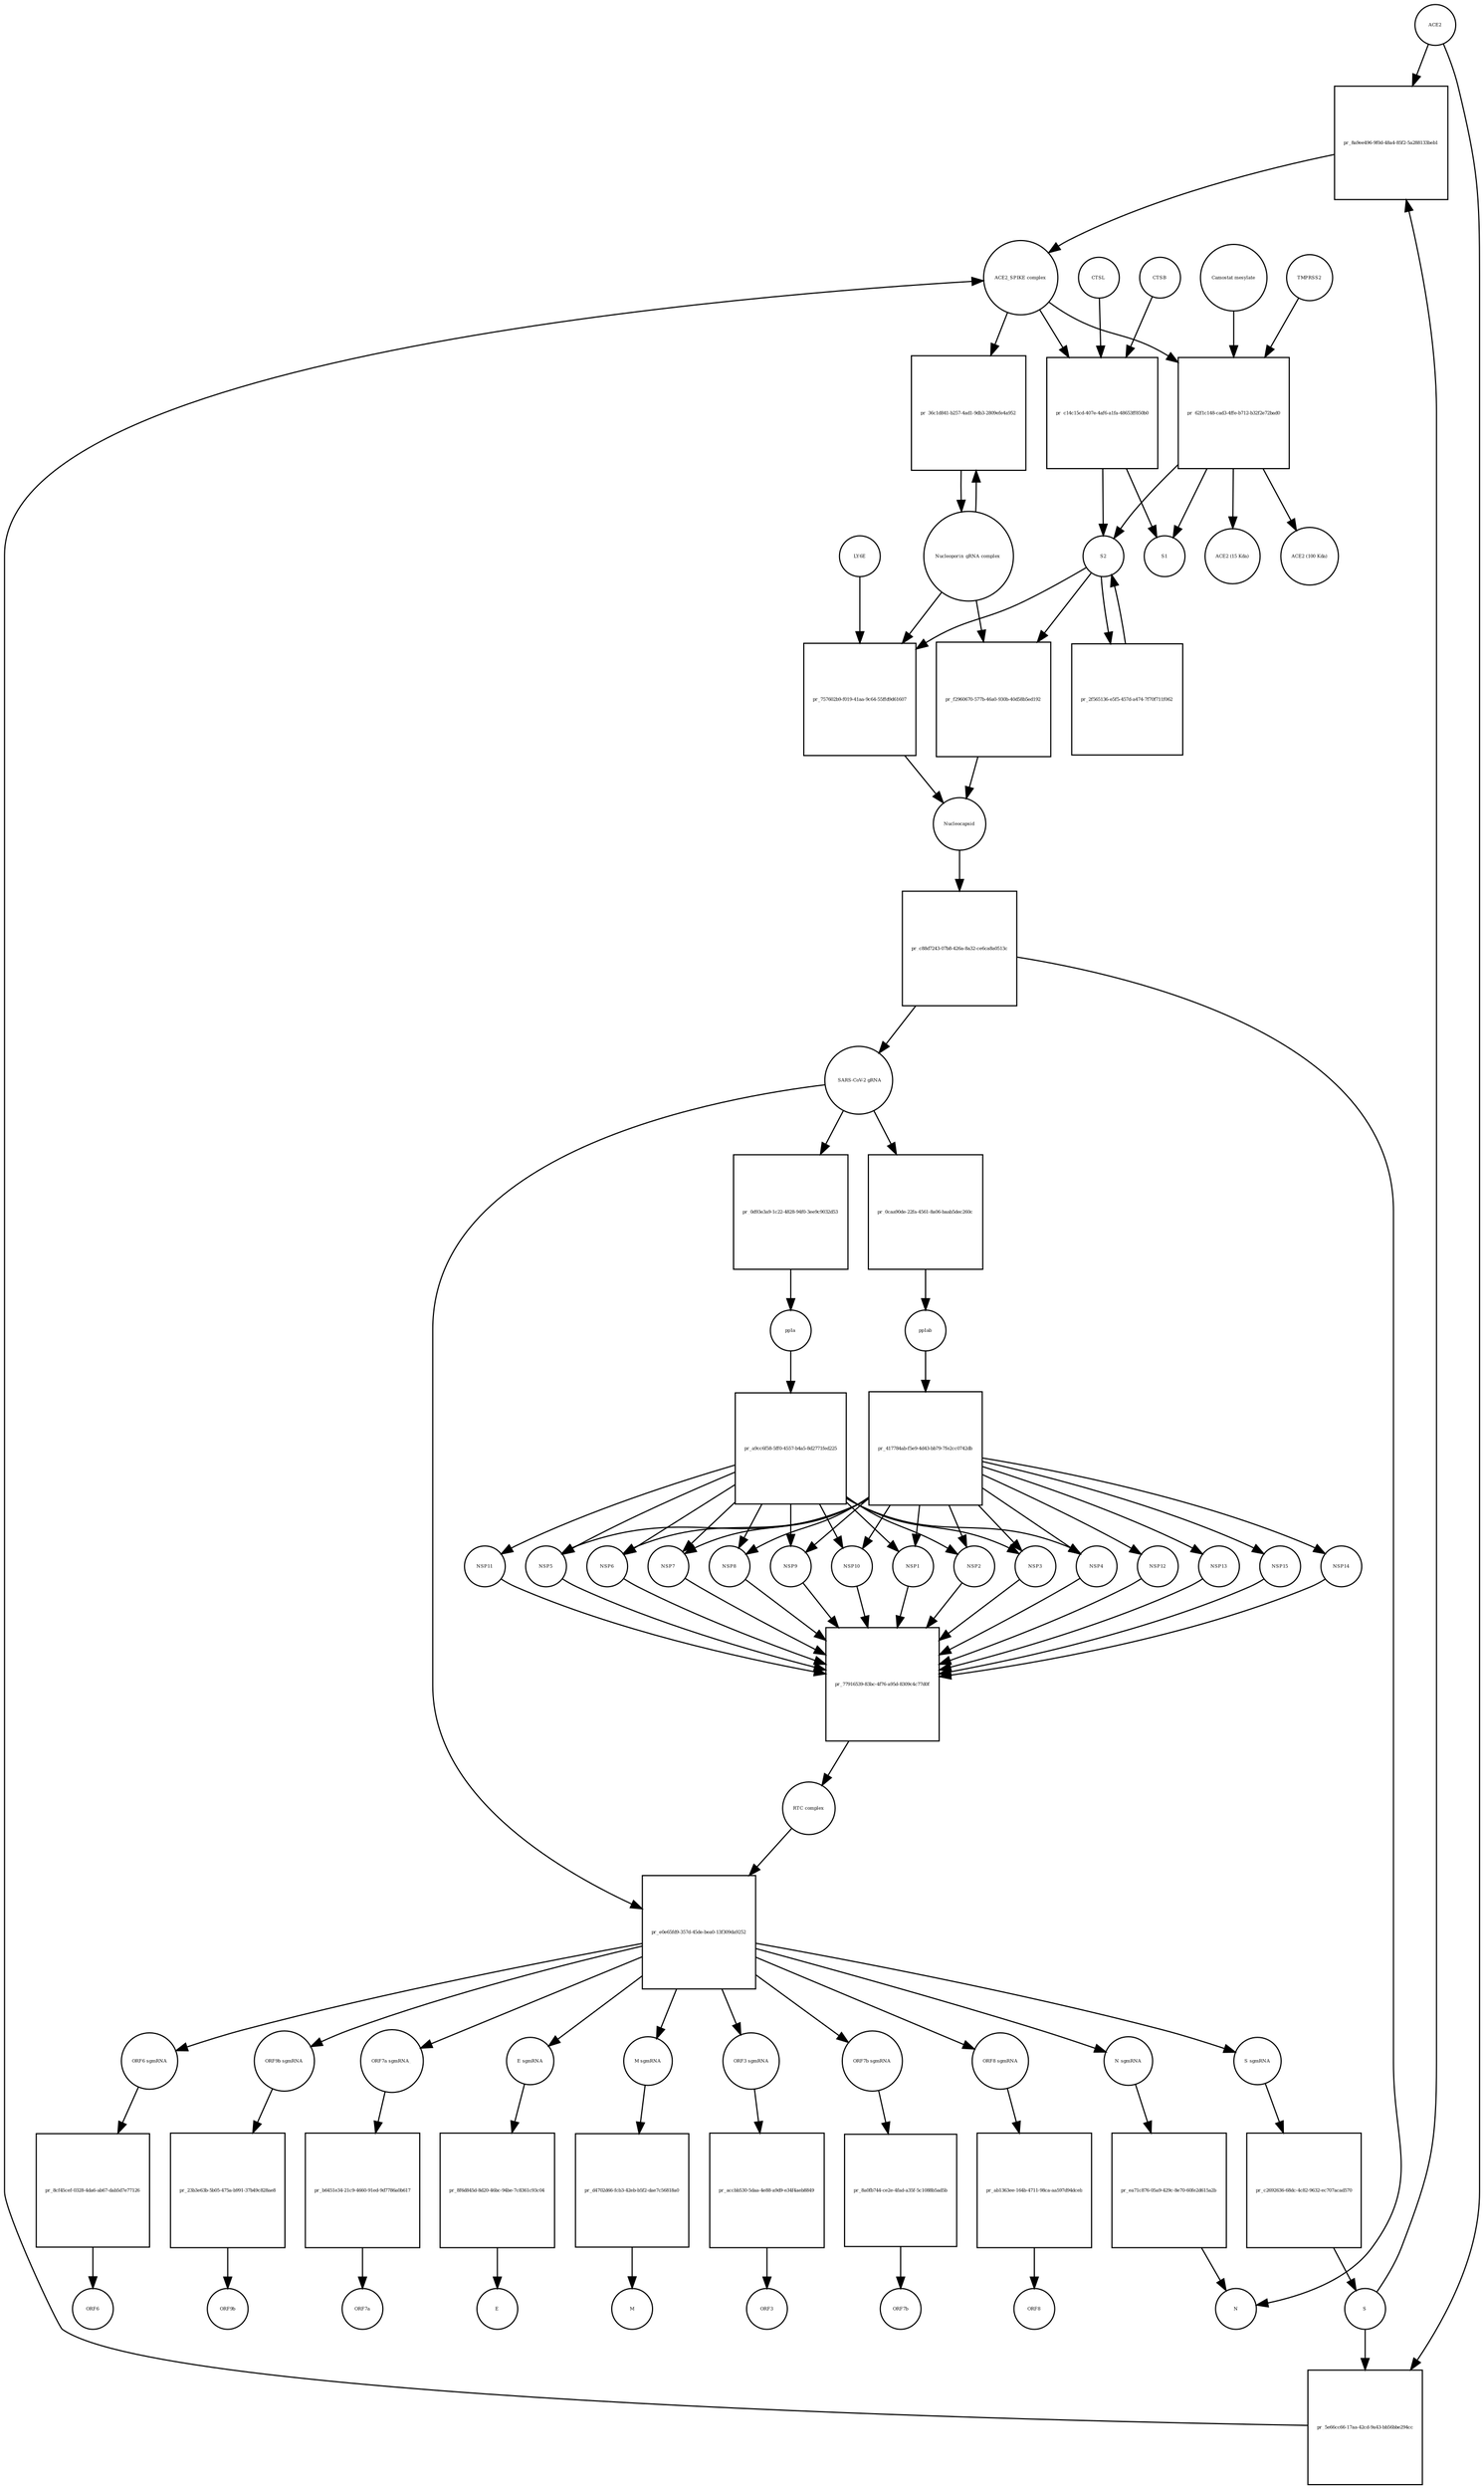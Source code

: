 strict digraph  {
ACE2 [annotation="", bipartite=0, cls=macromolecule, fontsize=4, label=ACE2, shape=circle];
"pr_8a9ee496-9f0d-48a4-85f2-5a288133beb1" [annotation="", bipartite=1, cls=process, fontsize=4, label="pr_8a9ee496-9f0d-48a4-85f2-5a288133beb1", shape=square];
"ACE2_SPIKE complex" [annotation="", bipartite=0, cls=complex, fontsize=4, label="ACE2_SPIKE complex", shape=circle];
S [annotation="", bipartite=0, cls=macromolecule, fontsize=4, label=S, shape=circle];
"Nucleoporin_gRNA complex " [annotation="", bipartite=0, cls=complex, fontsize=4, label="Nucleoporin_gRNA complex ", shape=circle];
"pr_36c1d841-b257-4ad1-9db3-2809efe4a952" [annotation="", bipartite=1, cls=process, fontsize=4, label="pr_36c1d841-b257-4ad1-9db3-2809efe4a952", shape=square];
"pr_c14c15cd-407e-4af6-a1fa-48653ff850b0" [annotation="", bipartite=1, cls=process, fontsize=4, label="pr_c14c15cd-407e-4af6-a1fa-48653ff850b0", shape=square];
S2 [annotation="", bipartite=0, cls=macromolecule, fontsize=4, label=S2, shape=circle];
CTSB [annotation="", bipartite=0, cls=macromolecule, fontsize=4, label=CTSB, shape=circle];
CTSL [annotation="", bipartite=0, cls=macromolecule, fontsize=4, label=CTSL, shape=circle];
S1 [annotation="", bipartite=0, cls=macromolecule, fontsize=4, label=S1, shape=circle];
"pr_62f1c148-cad3-4ffe-b712-b32f2e72bad0" [annotation="", bipartite=1, cls=process, fontsize=4, label="pr_62f1c148-cad3-4ffe-b712-b32f2e72bad0", shape=square];
TMPRSS2 [annotation="", bipartite=0, cls=macromolecule, fontsize=4, label=TMPRSS2, shape=circle];
"Camostat mesylate" [annotation="urn_miriam_pubchem.compound_2536", bipartite=0, cls="simple chemical", fontsize=4, label="Camostat mesylate", shape=circle];
"ACE2 (15 Kda)" [annotation="", bipartite=0, cls=macromolecule, fontsize=4, label="ACE2 (15 Kda)", shape=circle];
"ACE2 (100 Kda)" [annotation="", bipartite=0, cls=macromolecule, fontsize=4, label="ACE2 (100 Kda)", shape=circle];
"pr_5e66cc66-17aa-42cd-9a43-bb56bbe294cc" [annotation="", bipartite=1, cls=process, fontsize=4, label="pr_5e66cc66-17aa-42cd-9a43-bb56bbe294cc", shape=square];
"pr_757602b9-f019-41aa-9c64-55ffd9d61607" [annotation="", bipartite=1, cls=process, fontsize=4, label="pr_757602b9-f019-41aa-9c64-55ffd9d61607", shape=square];
Nucleocapsid [annotation="", bipartite=0, cls=complex, fontsize=4, label=Nucleocapsid, shape=circle];
LY6E [annotation="", bipartite=0, cls=macromolecule, fontsize=4, label=LY6E, shape=circle];
"pr_2f565136-e5f5-457d-a474-7f70f711f062" [annotation="", bipartite=1, cls=process, fontsize=4, label="pr_2f565136-e5f5-457d-a474-7f70f711f062", shape=square];
"pr_f2960670-577b-46a0-930b-40d58b5ed192" [annotation="", bipartite=1, cls=process, fontsize=4, label="pr_f2960670-577b-46a0-930b-40d58b5ed192", shape=square];
" SARS-CoV-2 gRNA" [annotation="", bipartite=0, cls="nucleic acid feature", fontsize=4, label=" SARS-CoV-2 gRNA", shape=circle];
"pr_0caa90de-22fa-4561-8a06-baab5dec260c" [annotation="", bipartite=1, cls=process, fontsize=4, label="pr_0caa90de-22fa-4561-8a06-baab5dec260c", shape=square];
pp1ab [annotation="", bipartite=0, cls=macromolecule, fontsize=4, label=pp1ab, shape=circle];
"pr_c88d7243-07b8-426a-8a32-ce6ca8a0513c" [annotation="", bipartite=1, cls=process, fontsize=4, label="pr_c88d7243-07b8-426a-8a32-ce6ca8a0513c", shape=square];
N [annotation="", bipartite=0, cls=macromolecule, fontsize=4, label=N, shape=circle];
"pr_e0e65fd9-357d-45de-bea0-13f309da9252" [annotation="", bipartite=1, cls=process, fontsize=4, label="pr_e0e65fd9-357d-45de-bea0-13f309da9252", shape=square];
"ORF7a sgmRNA_" [annotation="", bipartite=0, cls="nucleic acid feature", fontsize=4, label="ORF7a sgmRNA_", shape=circle];
"RTC complex" [annotation="", bipartite=0, cls=complex, fontsize=4, label="RTC complex", shape=circle];
"S sgmRNA" [annotation="", bipartite=0, cls="nucleic acid feature", fontsize=4, label="S sgmRNA", shape=circle];
"E sgmRNA" [annotation="", bipartite=0, cls="nucleic acid feature", fontsize=4, label="E sgmRNA", shape=circle];
"M sgmRNA" [annotation="", bipartite=0, cls="nucleic acid feature", fontsize=4, label="M sgmRNA", shape=circle];
"ORF3 sgmRNA" [annotation="", bipartite=0, cls="nucleic acid feature", fontsize=4, label="ORF3 sgmRNA", shape=circle];
"ORF7b sgmRNA" [annotation="", bipartite=0, cls="nucleic acid feature", fontsize=4, label="ORF7b sgmRNA", shape=circle];
"ORF8 sgmRNA" [annotation="", bipartite=0, cls="nucleic acid feature", fontsize=4, label="ORF8 sgmRNA", shape=circle];
"ORF6 sgmRNA" [annotation="", bipartite=0, cls="nucleic acid feature", fontsize=4, label="ORF6 sgmRNA", shape=circle];
"ORF9b sgmRNA" [annotation="", bipartite=0, cls="nucleic acid feature", fontsize=4, label="ORF9b sgmRNA", shape=circle];
"N sgmRNA" [annotation="", bipartite=0, cls="nucleic acid feature", fontsize=4, label="N sgmRNA", shape=circle];
"pr_c2692636-68dc-4c82-9632-ec707acad570" [annotation="", bipartite=1, cls=process, fontsize=4, label="pr_c2692636-68dc-4c82-9632-ec707acad570", shape=square];
"pr_8f6d845d-8d20-46bc-94be-7c8361c93c04" [annotation="", bipartite=1, cls=process, fontsize=4, label="pr_8f6d845d-8d20-46bc-94be-7c8361c93c04", shape=square];
E [annotation="", bipartite=0, cls=macromolecule, fontsize=4, label=E, shape=circle];
"pr_d4702d66-fcb3-42eb-b5f2-dae7c56818a0" [annotation="", bipartite=1, cls=process, fontsize=4, label="pr_d4702d66-fcb3-42eb-b5f2-dae7c56818a0", shape=square];
M [annotation="", bipartite=0, cls=macromolecule, fontsize=4, label=M, shape=circle];
"pr_ea71c876-05a9-429c-8e70-60fe2d615a2b" [annotation="", bipartite=1, cls=process, fontsize=4, label="pr_ea71c876-05a9-429c-8e70-60fe2d615a2b", shape=square];
"pr_accbb530-5daa-4e88-a9d9-e34f4aeb8849" [annotation="", bipartite=1, cls=process, fontsize=4, label="pr_accbb530-5daa-4e88-a9d9-e34f4aeb8849", shape=square];
ORF3 [annotation="", bipartite=0, cls=macromolecule, fontsize=4, label=ORF3, shape=circle];
"pr_b6451e34-21c9-4660-91ed-9d7786a0b617" [annotation="", bipartite=1, cls=process, fontsize=4, label="pr_b6451e34-21c9-4660-91ed-9d7786a0b617", shape=square];
ORF7a [annotation="", bipartite=0, cls=macromolecule, fontsize=4, label=ORF7a, shape=circle];
"pr_8a0fb744-ce2e-4fad-a35f-5c1088b5ad5b" [annotation="", bipartite=1, cls=process, fontsize=4, label="pr_8a0fb744-ce2e-4fad-a35f-5c1088b5ad5b", shape=square];
ORF7b [annotation="", bipartite=0, cls=macromolecule, fontsize=4, label=ORF7b, shape=circle];
"pr_ab1363ee-164b-4711-98ca-aa597d94dceb" [annotation="", bipartite=1, cls=process, fontsize=4, label="pr_ab1363ee-164b-4711-98ca-aa597d94dceb", shape=square];
ORF8 [annotation="", bipartite=0, cls=macromolecule, fontsize=4, label=ORF8, shape=circle];
"pr_8cf45cef-0328-4da6-ab67-dab5d7e77126" [annotation="", bipartite=1, cls=process, fontsize=4, label="pr_8cf45cef-0328-4da6-ab67-dab5d7e77126", shape=square];
ORF6 [annotation="", bipartite=0, cls=macromolecule, fontsize=4, label=ORF6, shape=circle];
"pr_23b3e63b-5b05-475a-b991-37b49c828ae8" [annotation="", bipartite=1, cls=process, fontsize=4, label="pr_23b3e63b-5b05-475a-b991-37b49c828ae8", shape=square];
ORF9b [annotation="", bipartite=0, cls=macromolecule, fontsize=4, label=ORF9b, shape=circle];
"pr_417784ab-f5e9-4d43-bb79-7fe2cc0742db" [annotation="", bipartite=1, cls=process, fontsize=4, label="pr_417784ab-f5e9-4d43-bb79-7fe2cc0742db", shape=square];
NSP14 [annotation="", bipartite=0, cls=macromolecule, fontsize=4, label=NSP14, shape=circle];
NSP12 [annotation="", bipartite=0, cls=macromolecule, fontsize=4, label=NSP12, shape=circle];
NSP13 [annotation="", bipartite=0, cls=macromolecule, fontsize=4, label=NSP13, shape=circle];
NSP15 [annotation="", bipartite=0, cls=macromolecule, fontsize=4, label=NSP15, shape=circle];
NSP1 [annotation="", bipartite=0, cls=macromolecule, fontsize=4, label=NSP1, shape=circle];
NSP2 [annotation="", bipartite=0, cls=macromolecule, fontsize=4, label=NSP2, shape=circle];
NSP3 [annotation="", bipartite=0, cls=macromolecule, fontsize=4, label=NSP3, shape=circle];
NSP4 [annotation="", bipartite=0, cls=macromolecule, fontsize=4, label=NSP4, shape=circle];
NSP5 [annotation="", bipartite=0, cls=macromolecule, fontsize=4, label=NSP5, shape=circle];
NSP6 [annotation="", bipartite=0, cls=macromolecule, fontsize=4, label=NSP6, shape=circle];
NSP7 [annotation="", bipartite=0, cls=macromolecule, fontsize=4, label=NSP7, shape=circle];
NSP8 [annotation="", bipartite=0, cls=macromolecule, fontsize=4, label=NSP8, shape=circle];
NSP9 [annotation="", bipartite=0, cls=macromolecule, fontsize=4, label=NSP9, shape=circle];
NSP10 [annotation="", bipartite=0, cls=macromolecule, fontsize=4, label=NSP10, shape=circle];
"pr_77916539-83bc-4f76-a95d-8309c4c77d0f" [annotation="", bipartite=1, cls=process, fontsize=4, label="pr_77916539-83bc-4f76-a95d-8309c4c77d0f", shape=square];
NSP11 [annotation="", bipartite=0, cls=macromolecule, fontsize=4, label=NSP11, shape=circle];
pp1a [annotation="", bipartite=0, cls=macromolecule, fontsize=4, label=pp1a, shape=circle];
"pr_a9cc6f58-5ff0-4557-b4a5-8d2771fed225" [annotation="", bipartite=1, cls=process, fontsize=4, label="pr_a9cc6f58-5ff0-4557-b4a5-8d2771fed225", shape=square];
"pr_0d93e3a9-1c22-4828-94f0-3ee9c9032d53" [annotation="", bipartite=1, cls=process, fontsize=4, label="pr_0d93e3a9-1c22-4828-94f0-3ee9c9032d53", shape=square];
ACE2 -> "pr_8a9ee496-9f0d-48a4-85f2-5a288133beb1"  [annotation="", interaction_type=consumption];
ACE2 -> "pr_5e66cc66-17aa-42cd-9a43-bb56bbe294cc"  [annotation="", interaction_type=consumption];
"pr_8a9ee496-9f0d-48a4-85f2-5a288133beb1" -> "ACE2_SPIKE complex"  [annotation="", interaction_type=production];
"ACE2_SPIKE complex" -> "pr_36c1d841-b257-4ad1-9db3-2809efe4a952"  [annotation="urn_miriam_pubmed_32142651|urn_miriam_pubmed_32094589", interaction_type=stimulation];
"ACE2_SPIKE complex" -> "pr_c14c15cd-407e-4af6-a1fa-48653ff850b0"  [annotation="", interaction_type=consumption];
"ACE2_SPIKE complex" -> "pr_62f1c148-cad3-4ffe-b712-b32f2e72bad0"  [annotation="", interaction_type=consumption];
S -> "pr_8a9ee496-9f0d-48a4-85f2-5a288133beb1"  [annotation="", interaction_type=consumption];
S -> "pr_5e66cc66-17aa-42cd-9a43-bb56bbe294cc"  [annotation="", interaction_type=consumption];
"Nucleoporin_gRNA complex " -> "pr_36c1d841-b257-4ad1-9db3-2809efe4a952"  [annotation="", interaction_type=consumption];
"Nucleoporin_gRNA complex " -> "pr_757602b9-f019-41aa-9c64-55ffd9d61607"  [annotation="", interaction_type=consumption];
"Nucleoporin_gRNA complex " -> "pr_f2960670-577b-46a0-930b-40d58b5ed192"  [annotation="", interaction_type=consumption];
"pr_36c1d841-b257-4ad1-9db3-2809efe4a952" -> "Nucleoporin_gRNA complex "  [annotation="", interaction_type=production];
"pr_c14c15cd-407e-4af6-a1fa-48653ff850b0" -> S2  [annotation="", interaction_type=production];
"pr_c14c15cd-407e-4af6-a1fa-48653ff850b0" -> S1  [annotation="", interaction_type=production];
S2 -> "pr_757602b9-f019-41aa-9c64-55ffd9d61607"  [annotation="urn_miriam_doi_10.1101%2F2020.03.05.979260|urn_miriam_doi_10.1101%2F2020.04.02.021469", interaction_type=stimulation];
S2 -> "pr_2f565136-e5f5-457d-a474-7f70f711f062"  [annotation="", interaction_type=consumption];
S2 -> "pr_f2960670-577b-46a0-930b-40d58b5ed192"  [annotation="", interaction_type=stimulation];
CTSB -> "pr_c14c15cd-407e-4af6-a1fa-48653ff850b0"  [annotation=urn_miriam_pubmed_32142651, interaction_type=catalysis];
CTSL -> "pr_c14c15cd-407e-4af6-a1fa-48653ff850b0"  [annotation=urn_miriam_pubmed_32142651, interaction_type=catalysis];
"pr_62f1c148-cad3-4ffe-b712-b32f2e72bad0" -> S2  [annotation="", interaction_type=production];
"pr_62f1c148-cad3-4ffe-b712-b32f2e72bad0" -> S1  [annotation="", interaction_type=production];
"pr_62f1c148-cad3-4ffe-b712-b32f2e72bad0" -> "ACE2 (15 Kda)"  [annotation="", interaction_type=production];
"pr_62f1c148-cad3-4ffe-b712-b32f2e72bad0" -> "ACE2 (100 Kda)"  [annotation="", interaction_type=production];
TMPRSS2 -> "pr_62f1c148-cad3-4ffe-b712-b32f2e72bad0"  [annotation="urn_miriam_pubmed_32142651|urn_miriam_pubmed_32094589|urn_miriam_pubmed_24227843", interaction_type=catalysis];
"Camostat mesylate" -> "pr_62f1c148-cad3-4ffe-b712-b32f2e72bad0"  [annotation="urn_miriam_pubmed_32142651|urn_miriam_pubmed_32094589|urn_miriam_pubmed_24227843", interaction_type=inhibition];
"pr_5e66cc66-17aa-42cd-9a43-bb56bbe294cc" -> "ACE2_SPIKE complex"  [annotation="", interaction_type=production];
"pr_757602b9-f019-41aa-9c64-55ffd9d61607" -> Nucleocapsid  [annotation="", interaction_type=production];
Nucleocapsid -> "pr_c88d7243-07b8-426a-8a32-ce6ca8a0513c"  [annotation="", interaction_type=consumption];
LY6E -> "pr_757602b9-f019-41aa-9c64-55ffd9d61607"  [annotation="urn_miriam_doi_10.1101%2F2020.03.05.979260|urn_miriam_doi_10.1101%2F2020.04.02.021469", interaction_type=inhibition];
"pr_2f565136-e5f5-457d-a474-7f70f711f062" -> S2  [annotation="", interaction_type=production];
"pr_f2960670-577b-46a0-930b-40d58b5ed192" -> Nucleocapsid  [annotation="", interaction_type=production];
" SARS-CoV-2 gRNA" -> "pr_0caa90de-22fa-4561-8a06-baab5dec260c"  [annotation="", interaction_type=consumption];
" SARS-CoV-2 gRNA" -> "pr_e0e65fd9-357d-45de-bea0-13f309da9252"  [annotation="", interaction_type=consumption];
" SARS-CoV-2 gRNA" -> "pr_0d93e3a9-1c22-4828-94f0-3ee9c9032d53"  [annotation="", interaction_type=consumption];
"pr_0caa90de-22fa-4561-8a06-baab5dec260c" -> pp1ab  [annotation="", interaction_type=production];
pp1ab -> "pr_417784ab-f5e9-4d43-bb79-7fe2cc0742db"  [annotation=urn_miriam_pubmed_31226023, interaction_type=catalysis];
"pr_c88d7243-07b8-426a-8a32-ce6ca8a0513c" -> " SARS-CoV-2 gRNA"  [annotation="", interaction_type=production];
"pr_c88d7243-07b8-426a-8a32-ce6ca8a0513c" -> N  [annotation="", interaction_type=production];
"pr_e0e65fd9-357d-45de-bea0-13f309da9252" -> "ORF7a sgmRNA_"  [annotation="", interaction_type=production];
"pr_e0e65fd9-357d-45de-bea0-13f309da9252" -> "S sgmRNA"  [annotation="", interaction_type=production];
"pr_e0e65fd9-357d-45de-bea0-13f309da9252" -> "E sgmRNA"  [annotation="", interaction_type=production];
"pr_e0e65fd9-357d-45de-bea0-13f309da9252" -> "M sgmRNA"  [annotation="", interaction_type=production];
"pr_e0e65fd9-357d-45de-bea0-13f309da9252" -> "ORF3 sgmRNA"  [annotation="", interaction_type=production];
"pr_e0e65fd9-357d-45de-bea0-13f309da9252" -> "ORF7b sgmRNA"  [annotation="", interaction_type=production];
"pr_e0e65fd9-357d-45de-bea0-13f309da9252" -> "ORF8 sgmRNA"  [annotation="", interaction_type=production];
"pr_e0e65fd9-357d-45de-bea0-13f309da9252" -> "ORF6 sgmRNA"  [annotation="", interaction_type=production];
"pr_e0e65fd9-357d-45de-bea0-13f309da9252" -> "ORF9b sgmRNA"  [annotation="", interaction_type=production];
"pr_e0e65fd9-357d-45de-bea0-13f309da9252" -> "N sgmRNA"  [annotation="", interaction_type=production];
"ORF7a sgmRNA_" -> "pr_b6451e34-21c9-4660-91ed-9d7786a0b617"  [annotation="", interaction_type=consumption];
"RTC complex" -> "pr_e0e65fd9-357d-45de-bea0-13f309da9252"  [annotation=urn_miriam_pubmed_31226023, interaction_type="necessary stimulation"];
"S sgmRNA" -> "pr_c2692636-68dc-4c82-9632-ec707acad570"  [annotation="", interaction_type=consumption];
"E sgmRNA" -> "pr_8f6d845d-8d20-46bc-94be-7c8361c93c04"  [annotation="", interaction_type=consumption];
"M sgmRNA" -> "pr_d4702d66-fcb3-42eb-b5f2-dae7c56818a0"  [annotation="", interaction_type=consumption];
"ORF3 sgmRNA" -> "pr_accbb530-5daa-4e88-a9d9-e34f4aeb8849"  [annotation="", interaction_type=consumption];
"ORF7b sgmRNA" -> "pr_8a0fb744-ce2e-4fad-a35f-5c1088b5ad5b"  [annotation="", interaction_type=consumption];
"ORF8 sgmRNA" -> "pr_ab1363ee-164b-4711-98ca-aa597d94dceb"  [annotation="", interaction_type=consumption];
"ORF6 sgmRNA" -> "pr_8cf45cef-0328-4da6-ab67-dab5d7e77126"  [annotation="", interaction_type=consumption];
"ORF9b sgmRNA" -> "pr_23b3e63b-5b05-475a-b991-37b49c828ae8"  [annotation="", interaction_type=consumption];
"N sgmRNA" -> "pr_ea71c876-05a9-429c-8e70-60fe2d615a2b"  [annotation="", interaction_type=consumption];
"pr_c2692636-68dc-4c82-9632-ec707acad570" -> S  [annotation="", interaction_type=production];
"pr_8f6d845d-8d20-46bc-94be-7c8361c93c04" -> E  [annotation="", interaction_type=production];
"pr_d4702d66-fcb3-42eb-b5f2-dae7c56818a0" -> M  [annotation="", interaction_type=production];
"pr_ea71c876-05a9-429c-8e70-60fe2d615a2b" -> N  [annotation="", interaction_type=production];
"pr_accbb530-5daa-4e88-a9d9-e34f4aeb8849" -> ORF3  [annotation="", interaction_type=production];
"pr_b6451e34-21c9-4660-91ed-9d7786a0b617" -> ORF7a  [annotation="", interaction_type=production];
"pr_8a0fb744-ce2e-4fad-a35f-5c1088b5ad5b" -> ORF7b  [annotation="", interaction_type=production];
"pr_ab1363ee-164b-4711-98ca-aa597d94dceb" -> ORF8  [annotation="", interaction_type=production];
"pr_8cf45cef-0328-4da6-ab67-dab5d7e77126" -> ORF6  [annotation="", interaction_type=production];
"pr_23b3e63b-5b05-475a-b991-37b49c828ae8" -> ORF9b  [annotation="", interaction_type=production];
"pr_417784ab-f5e9-4d43-bb79-7fe2cc0742db" -> NSP14  [annotation="", interaction_type=production];
"pr_417784ab-f5e9-4d43-bb79-7fe2cc0742db" -> NSP12  [annotation="", interaction_type=production];
"pr_417784ab-f5e9-4d43-bb79-7fe2cc0742db" -> NSP13  [annotation="", interaction_type=production];
"pr_417784ab-f5e9-4d43-bb79-7fe2cc0742db" -> NSP15  [annotation="", interaction_type=production];
"pr_417784ab-f5e9-4d43-bb79-7fe2cc0742db" -> NSP1  [annotation="", interaction_type=production];
"pr_417784ab-f5e9-4d43-bb79-7fe2cc0742db" -> NSP2  [annotation="", interaction_type=production];
"pr_417784ab-f5e9-4d43-bb79-7fe2cc0742db" -> NSP3  [annotation="", interaction_type=production];
"pr_417784ab-f5e9-4d43-bb79-7fe2cc0742db" -> NSP4  [annotation="", interaction_type=production];
"pr_417784ab-f5e9-4d43-bb79-7fe2cc0742db" -> NSP5  [annotation="", interaction_type=production];
"pr_417784ab-f5e9-4d43-bb79-7fe2cc0742db" -> NSP6  [annotation="", interaction_type=production];
"pr_417784ab-f5e9-4d43-bb79-7fe2cc0742db" -> NSP7  [annotation="", interaction_type=production];
"pr_417784ab-f5e9-4d43-bb79-7fe2cc0742db" -> NSP8  [annotation="", interaction_type=production];
"pr_417784ab-f5e9-4d43-bb79-7fe2cc0742db" -> NSP9  [annotation="", interaction_type=production];
"pr_417784ab-f5e9-4d43-bb79-7fe2cc0742db" -> NSP10  [annotation="", interaction_type=production];
NSP14 -> "pr_77916539-83bc-4f76-a95d-8309c4c77d0f"  [annotation="", interaction_type=consumption];
NSP12 -> "pr_77916539-83bc-4f76-a95d-8309c4c77d0f"  [annotation="", interaction_type=consumption];
NSP13 -> "pr_77916539-83bc-4f76-a95d-8309c4c77d0f"  [annotation="", interaction_type=consumption];
NSP15 -> "pr_77916539-83bc-4f76-a95d-8309c4c77d0f"  [annotation="", interaction_type=consumption];
NSP1 -> "pr_77916539-83bc-4f76-a95d-8309c4c77d0f"  [annotation="", interaction_type=consumption];
NSP2 -> "pr_77916539-83bc-4f76-a95d-8309c4c77d0f"  [annotation="", interaction_type=consumption];
NSP3 -> "pr_77916539-83bc-4f76-a95d-8309c4c77d0f"  [annotation="", interaction_type=consumption];
NSP4 -> "pr_77916539-83bc-4f76-a95d-8309c4c77d0f"  [annotation="", interaction_type=consumption];
NSP5 -> "pr_77916539-83bc-4f76-a95d-8309c4c77d0f"  [annotation="", interaction_type=consumption];
NSP6 -> "pr_77916539-83bc-4f76-a95d-8309c4c77d0f"  [annotation="", interaction_type=consumption];
NSP7 -> "pr_77916539-83bc-4f76-a95d-8309c4c77d0f"  [annotation="", interaction_type=consumption];
NSP8 -> "pr_77916539-83bc-4f76-a95d-8309c4c77d0f"  [annotation="", interaction_type=consumption];
NSP9 -> "pr_77916539-83bc-4f76-a95d-8309c4c77d0f"  [annotation="", interaction_type=consumption];
NSP10 -> "pr_77916539-83bc-4f76-a95d-8309c4c77d0f"  [annotation="", interaction_type=consumption];
"pr_77916539-83bc-4f76-a95d-8309c4c77d0f" -> "RTC complex"  [annotation="", interaction_type=production];
NSP11 -> "pr_77916539-83bc-4f76-a95d-8309c4c77d0f"  [annotation="", interaction_type=consumption];
pp1a -> "pr_a9cc6f58-5ff0-4557-b4a5-8d2771fed225"  [annotation=urn_miriam_pubmed_31226023, interaction_type=catalysis];
"pr_a9cc6f58-5ff0-4557-b4a5-8d2771fed225" -> NSP6  [annotation="", interaction_type=production];
"pr_a9cc6f58-5ff0-4557-b4a5-8d2771fed225" -> NSP1  [annotation="", interaction_type=production];
"pr_a9cc6f58-5ff0-4557-b4a5-8d2771fed225" -> NSP2  [annotation="", interaction_type=production];
"pr_a9cc6f58-5ff0-4557-b4a5-8d2771fed225" -> NSP3  [annotation="", interaction_type=production];
"pr_a9cc6f58-5ff0-4557-b4a5-8d2771fed225" -> NSP4  [annotation="", interaction_type=production];
"pr_a9cc6f58-5ff0-4557-b4a5-8d2771fed225" -> NSP5  [annotation="", interaction_type=production];
"pr_a9cc6f58-5ff0-4557-b4a5-8d2771fed225" -> NSP7  [annotation="", interaction_type=production];
"pr_a9cc6f58-5ff0-4557-b4a5-8d2771fed225" -> NSP8  [annotation="", interaction_type=production];
"pr_a9cc6f58-5ff0-4557-b4a5-8d2771fed225" -> NSP9  [annotation="", interaction_type=production];
"pr_a9cc6f58-5ff0-4557-b4a5-8d2771fed225" -> NSP10  [annotation="", interaction_type=production];
"pr_a9cc6f58-5ff0-4557-b4a5-8d2771fed225" -> NSP11  [annotation="", interaction_type=production];
"pr_0d93e3a9-1c22-4828-94f0-3ee9c9032d53" -> pp1a  [annotation="", interaction_type=production];
}
